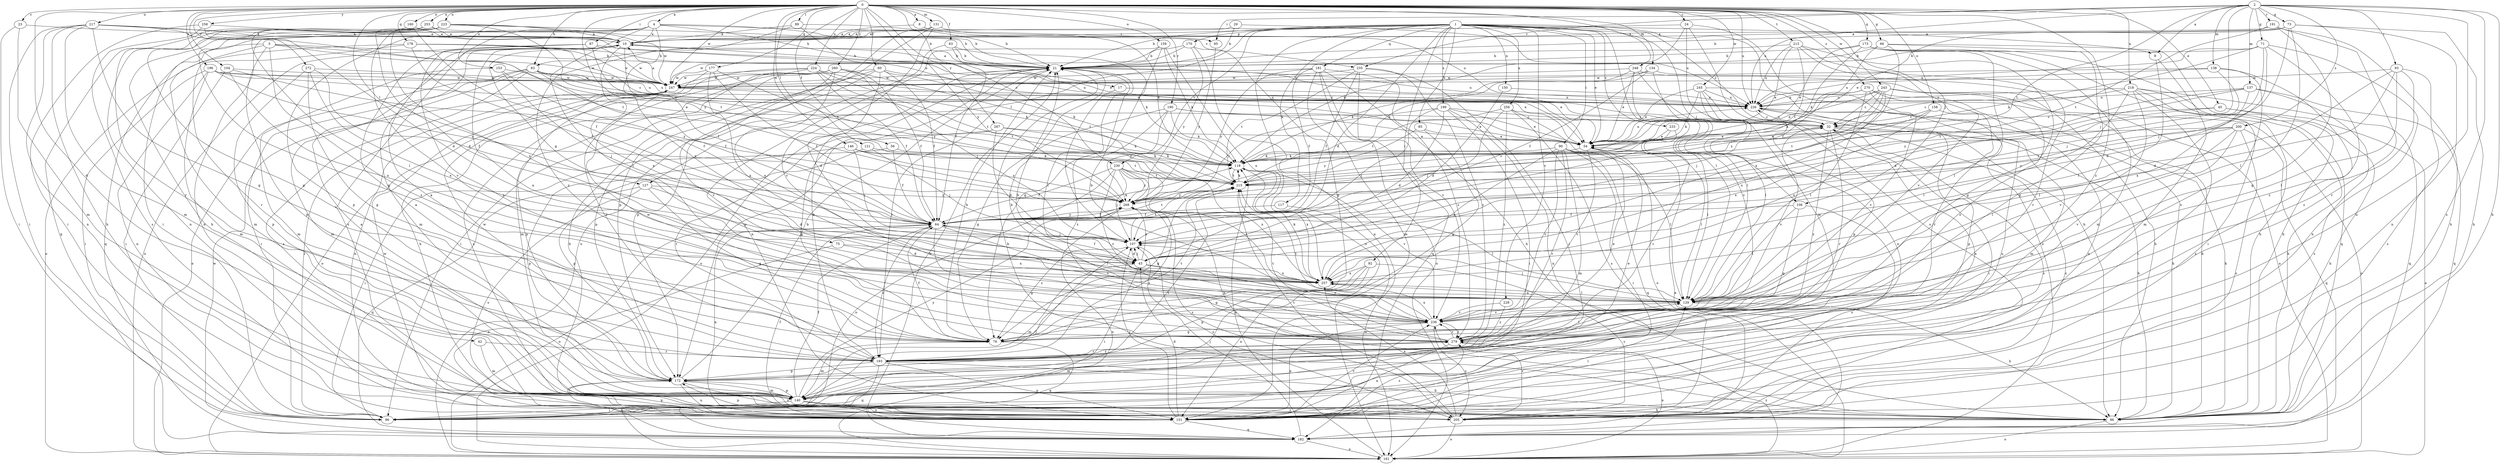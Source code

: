 strict digraph  {
0;
1;
2;
3;
4;
8;
9;
10;
17;
21;
23;
24;
29;
32;
42;
43;
45;
54;
56;
60;
63;
64;
66;
71;
73;
75;
76;
83;
85;
86;
87;
89;
90;
92;
93;
95;
96;
104;
106;
107;
117;
118;
121;
127;
129;
131;
134;
137;
138;
140;
146;
150;
151;
153;
158;
159;
160;
161;
170;
172;
173;
177;
178;
181;
182;
190;
191;
193;
196;
199;
200;
205;
213;
215;
217;
218;
223;
224;
226;
228;
230;
233;
235;
236;
243;
245;
247;
248;
253;
256;
257;
258;
260;
267;
268;
270;
272;
279;
0 -> 4  [label=a];
0 -> 8  [label=a];
0 -> 17  [label=b];
0 -> 23  [label=c];
0 -> 24  [label=c];
0 -> 42  [label=d];
0 -> 45  [label=e];
0 -> 56  [label=f];
0 -> 60  [label=f];
0 -> 63  [label=f];
0 -> 66  [label=g];
0 -> 83  [label=h];
0 -> 87  [label=i];
0 -> 89  [label=i];
0 -> 104  [label=j];
0 -> 106  [label=j];
0 -> 121  [label=l];
0 -> 127  [label=l];
0 -> 131  [label=m];
0 -> 134  [label=m];
0 -> 146  [label=n];
0 -> 153  [label=o];
0 -> 158  [label=o];
0 -> 159  [label=o];
0 -> 160  [label=o];
0 -> 173  [label=q];
0 -> 177  [label=q];
0 -> 178  [label=q];
0 -> 190  [label=r];
0 -> 196  [label=s];
0 -> 213  [label=t];
0 -> 217  [label=u];
0 -> 218  [label=u];
0 -> 223  [label=u];
0 -> 224  [label=u];
0 -> 226  [label=u];
0 -> 243  [label=w];
0 -> 245  [label=w];
0 -> 247  [label=w];
0 -> 248  [label=x];
0 -> 253  [label=x];
0 -> 258  [label=y];
0 -> 260  [label=y];
0 -> 267  [label=y];
0 -> 268  [label=y];
0 -> 270  [label=z];
0 -> 272  [label=z];
0 -> 279  [label=z];
0 -> 230  [label=c];
1 -> 9  [label=a];
1 -> 21  [label=b];
1 -> 32  [label=c];
1 -> 43  [label=d];
1 -> 54  [label=e];
1 -> 83  [label=h];
1 -> 85  [label=h];
1 -> 86  [label=h];
1 -> 90  [label=i];
1 -> 92  [label=i];
1 -> 106  [label=j];
1 -> 117  [label=k];
1 -> 127  [label=l];
1 -> 129  [label=l];
1 -> 150  [label=n];
1 -> 161  [label=o];
1 -> 170  [label=p];
1 -> 181  [label=q];
1 -> 199  [label=s];
1 -> 228  [label=v];
1 -> 230  [label=v];
1 -> 233  [label=v];
1 -> 256  [label=x];
2 -> 9  [label=a];
2 -> 71  [label=g];
2 -> 73  [label=g];
2 -> 86  [label=h];
2 -> 93  [label=i];
2 -> 95  [label=i];
2 -> 107  [label=j];
2 -> 137  [label=m];
2 -> 138  [label=m];
2 -> 151  [label=n];
2 -> 191  [label=r];
2 -> 200  [label=s];
2 -> 205  [label=s];
2 -> 215  [label=t];
2 -> 226  [label=u];
2 -> 235  [label=v];
3 -> 21  [label=b];
3 -> 54  [label=e];
3 -> 140  [label=m];
3 -> 172  [label=p];
3 -> 182  [label=q];
3 -> 247  [label=w];
3 -> 279  [label=z];
4 -> 10  [label=a];
4 -> 54  [label=e];
4 -> 95  [label=i];
4 -> 96  [label=i];
4 -> 129  [label=l];
4 -> 151  [label=n];
4 -> 172  [label=p];
4 -> 205  [label=s];
4 -> 235  [label=v];
4 -> 257  [label=x];
8 -> 10  [label=a];
8 -> 226  [label=u];
9 -> 129  [label=l];
9 -> 140  [label=m];
10 -> 21  [label=b];
10 -> 54  [label=e];
10 -> 64  [label=f];
10 -> 75  [label=g];
10 -> 140  [label=m];
10 -> 257  [label=x];
17 -> 107  [label=j];
17 -> 226  [label=u];
21 -> 10  [label=a];
21 -> 54  [label=e];
21 -> 129  [label=l];
21 -> 161  [label=o];
21 -> 172  [label=p];
21 -> 193  [label=r];
21 -> 226  [label=u];
21 -> 247  [label=w];
23 -> 10  [label=a];
23 -> 96  [label=i];
23 -> 140  [label=m];
24 -> 10  [label=a];
24 -> 118  [label=k];
24 -> 140  [label=m];
24 -> 161  [label=o];
24 -> 205  [label=s];
29 -> 10  [label=a];
29 -> 21  [label=b];
29 -> 226  [label=u];
32 -> 54  [label=e];
32 -> 86  [label=h];
32 -> 96  [label=i];
32 -> 193  [label=r];
32 -> 205  [label=s];
32 -> 226  [label=u];
32 -> 236  [label=v];
32 -> 279  [label=z];
42 -> 140  [label=m];
42 -> 193  [label=r];
43 -> 64  [label=f];
43 -> 96  [label=i];
43 -> 107  [label=j];
43 -> 140  [label=m];
43 -> 236  [label=v];
43 -> 257  [label=x];
43 -> 268  [label=y];
45 -> 32  [label=c];
45 -> 86  [label=h];
45 -> 161  [label=o];
45 -> 257  [label=x];
54 -> 118  [label=k];
54 -> 129  [label=l];
54 -> 226  [label=u];
54 -> 236  [label=v];
56 -> 64  [label=f];
56 -> 96  [label=i];
56 -> 118  [label=k];
60 -> 43  [label=d];
60 -> 64  [label=f];
60 -> 96  [label=i];
60 -> 118  [label=k];
60 -> 172  [label=p];
60 -> 226  [label=u];
60 -> 247  [label=w];
63 -> 21  [label=b];
63 -> 64  [label=f];
63 -> 118  [label=k];
63 -> 172  [label=p];
64 -> 107  [label=j];
64 -> 118  [label=k];
64 -> 129  [label=l];
64 -> 151  [label=n];
64 -> 161  [label=o];
64 -> 193  [label=r];
64 -> 215  [label=t];
64 -> 236  [label=v];
64 -> 268  [label=y];
64 -> 279  [label=z];
66 -> 21  [label=b];
66 -> 64  [label=f];
66 -> 76  [label=g];
66 -> 86  [label=h];
66 -> 257  [label=x];
71 -> 21  [label=b];
71 -> 43  [label=d];
71 -> 107  [label=j];
71 -> 118  [label=k];
71 -> 151  [label=n];
71 -> 226  [label=u];
71 -> 279  [label=z];
73 -> 10  [label=a];
73 -> 21  [label=b];
73 -> 54  [label=e];
73 -> 86  [label=h];
73 -> 107  [label=j];
73 -> 129  [label=l];
73 -> 151  [label=n];
75 -> 43  [label=d];
75 -> 151  [label=n];
75 -> 257  [label=x];
76 -> 10  [label=a];
76 -> 21  [label=b];
76 -> 64  [label=f];
76 -> 140  [label=m];
76 -> 182  [label=q];
76 -> 215  [label=t];
83 -> 54  [label=e];
83 -> 64  [label=f];
83 -> 96  [label=i];
83 -> 140  [label=m];
83 -> 161  [label=o];
83 -> 205  [label=s];
83 -> 226  [label=u];
83 -> 247  [label=w];
85 -> 54  [label=e];
85 -> 76  [label=g];
85 -> 268  [label=y];
86 -> 21  [label=b];
86 -> 161  [label=o];
87 -> 21  [label=b];
87 -> 161  [label=o];
87 -> 215  [label=t];
87 -> 247  [label=w];
87 -> 279  [label=z];
89 -> 10  [label=a];
89 -> 21  [label=b];
89 -> 268  [label=y];
89 -> 279  [label=z];
90 -> 96  [label=i];
90 -> 118  [label=k];
90 -> 129  [label=l];
90 -> 140  [label=m];
90 -> 182  [label=q];
90 -> 193  [label=r];
90 -> 236  [label=v];
90 -> 257  [label=x];
92 -> 76  [label=g];
92 -> 151  [label=n];
92 -> 172  [label=p];
92 -> 205  [label=s];
92 -> 257  [label=x];
93 -> 43  [label=d];
93 -> 129  [label=l];
93 -> 205  [label=s];
93 -> 247  [label=w];
93 -> 257  [label=x];
93 -> 279  [label=z];
95 -> 268  [label=y];
96 -> 107  [label=j];
104 -> 96  [label=i];
104 -> 247  [label=w];
104 -> 257  [label=x];
104 -> 268  [label=y];
106 -> 64  [label=f];
106 -> 76  [label=g];
106 -> 129  [label=l];
106 -> 205  [label=s];
107 -> 43  [label=d];
107 -> 76  [label=g];
107 -> 205  [label=s];
107 -> 215  [label=t];
117 -> 64  [label=f];
117 -> 161  [label=o];
118 -> 215  [label=t];
118 -> 236  [label=v];
118 -> 257  [label=x];
121 -> 107  [label=j];
121 -> 118  [label=k];
121 -> 172  [label=p];
127 -> 43  [label=d];
127 -> 76  [label=g];
127 -> 182  [label=q];
127 -> 205  [label=s];
127 -> 268  [label=y];
129 -> 21  [label=b];
129 -> 86  [label=h];
129 -> 107  [label=j];
129 -> 236  [label=v];
129 -> 257  [label=x];
131 -> 10  [label=a];
131 -> 118  [label=k];
131 -> 161  [label=o];
131 -> 172  [label=p];
131 -> 236  [label=v];
134 -> 64  [label=f];
134 -> 118  [label=k];
134 -> 129  [label=l];
134 -> 161  [label=o];
134 -> 247  [label=w];
137 -> 129  [label=l];
137 -> 182  [label=q];
137 -> 205  [label=s];
137 -> 215  [label=t];
137 -> 226  [label=u];
137 -> 268  [label=y];
138 -> 43  [label=d];
138 -> 96  [label=i];
138 -> 226  [label=u];
138 -> 247  [label=w];
138 -> 279  [label=z];
140 -> 10  [label=a];
140 -> 64  [label=f];
140 -> 86  [label=h];
140 -> 96  [label=i];
140 -> 151  [label=n];
140 -> 172  [label=p];
140 -> 205  [label=s];
140 -> 215  [label=t];
140 -> 226  [label=u];
140 -> 268  [label=y];
146 -> 107  [label=j];
146 -> 118  [label=k];
146 -> 172  [label=p];
146 -> 215  [label=t];
146 -> 268  [label=y];
150 -> 43  [label=d];
150 -> 226  [label=u];
151 -> 32  [label=c];
151 -> 43  [label=d];
151 -> 64  [label=f];
151 -> 107  [label=j];
151 -> 129  [label=l];
151 -> 172  [label=p];
151 -> 182  [label=q];
151 -> 236  [label=v];
151 -> 247  [label=w];
151 -> 279  [label=z];
153 -> 64  [label=f];
153 -> 107  [label=j];
153 -> 140  [label=m];
153 -> 247  [label=w];
158 -> 32  [label=c];
158 -> 86  [label=h];
158 -> 215  [label=t];
158 -> 257  [label=x];
159 -> 21  [label=b];
159 -> 76  [label=g];
159 -> 118  [label=k];
159 -> 151  [label=n];
159 -> 257  [label=x];
160 -> 10  [label=a];
160 -> 64  [label=f];
160 -> 182  [label=q];
161 -> 118  [label=k];
161 -> 279  [label=z];
170 -> 21  [label=b];
170 -> 76  [label=g];
170 -> 151  [label=n];
170 -> 247  [label=w];
170 -> 268  [label=y];
172 -> 21  [label=b];
172 -> 54  [label=e];
172 -> 140  [label=m];
172 -> 151  [label=n];
172 -> 182  [label=q];
172 -> 205  [label=s];
173 -> 21  [label=b];
173 -> 54  [label=e];
173 -> 86  [label=h];
173 -> 118  [label=k];
173 -> 129  [label=l];
173 -> 140  [label=m];
173 -> 182  [label=q];
177 -> 64  [label=f];
177 -> 161  [label=o];
177 -> 247  [label=w];
177 -> 257  [label=x];
177 -> 268  [label=y];
178 -> 21  [label=b];
178 -> 32  [label=c];
178 -> 64  [label=f];
178 -> 161  [label=o];
178 -> 193  [label=r];
178 -> 247  [label=w];
181 -> 64  [label=f];
181 -> 86  [label=h];
181 -> 140  [label=m];
181 -> 161  [label=o];
181 -> 182  [label=q];
181 -> 247  [label=w];
181 -> 268  [label=y];
181 -> 279  [label=z];
182 -> 21  [label=b];
182 -> 54  [label=e];
182 -> 107  [label=j];
182 -> 161  [label=o];
182 -> 247  [label=w];
190 -> 32  [label=c];
190 -> 54  [label=e];
190 -> 76  [label=g];
190 -> 118  [label=k];
190 -> 268  [label=y];
190 -> 279  [label=z];
191 -> 10  [label=a];
191 -> 76  [label=g];
191 -> 86  [label=h];
191 -> 193  [label=r];
191 -> 215  [label=t];
193 -> 10  [label=a];
193 -> 21  [label=b];
193 -> 86  [label=h];
193 -> 151  [label=n];
193 -> 172  [label=p];
193 -> 182  [label=q];
193 -> 247  [label=w];
193 -> 268  [label=y];
193 -> 279  [label=z];
196 -> 54  [label=e];
196 -> 96  [label=i];
196 -> 140  [label=m];
196 -> 151  [label=n];
196 -> 226  [label=u];
196 -> 247  [label=w];
196 -> 268  [label=y];
199 -> 32  [label=c];
199 -> 43  [label=d];
199 -> 54  [label=e];
199 -> 96  [label=i];
199 -> 107  [label=j];
199 -> 151  [label=n];
199 -> 268  [label=y];
200 -> 54  [label=e];
200 -> 129  [label=l];
200 -> 182  [label=q];
200 -> 205  [label=s];
200 -> 215  [label=t];
200 -> 236  [label=v];
200 -> 268  [label=y];
205 -> 161  [label=o];
205 -> 172  [label=p];
205 -> 215  [label=t];
205 -> 236  [label=v];
205 -> 257  [label=x];
213 -> 21  [label=b];
213 -> 54  [label=e];
213 -> 76  [label=g];
213 -> 193  [label=r];
213 -> 215  [label=t];
213 -> 226  [label=u];
213 -> 236  [label=v];
215 -> 32  [label=c];
215 -> 76  [label=g];
215 -> 118  [label=k];
215 -> 268  [label=y];
217 -> 10  [label=a];
217 -> 76  [label=g];
217 -> 86  [label=h];
217 -> 96  [label=i];
217 -> 140  [label=m];
217 -> 151  [label=n];
217 -> 215  [label=t];
217 -> 226  [label=u];
218 -> 32  [label=c];
218 -> 86  [label=h];
218 -> 96  [label=i];
218 -> 129  [label=l];
218 -> 182  [label=q];
218 -> 205  [label=s];
218 -> 226  [label=u];
218 -> 236  [label=v];
223 -> 10  [label=a];
223 -> 21  [label=b];
223 -> 76  [label=g];
223 -> 86  [label=h];
223 -> 151  [label=n];
223 -> 215  [label=t];
223 -> 236  [label=v];
223 -> 247  [label=w];
223 -> 257  [label=x];
224 -> 32  [label=c];
224 -> 64  [label=f];
224 -> 86  [label=h];
224 -> 118  [label=k];
224 -> 193  [label=r];
224 -> 215  [label=t];
224 -> 247  [label=w];
226 -> 32  [label=c];
226 -> 86  [label=h];
226 -> 140  [label=m];
226 -> 172  [label=p];
228 -> 236  [label=v];
228 -> 279  [label=z];
230 -> 64  [label=f];
230 -> 86  [label=h];
230 -> 107  [label=j];
230 -> 129  [label=l];
230 -> 161  [label=o];
230 -> 215  [label=t];
230 -> 236  [label=v];
230 -> 257  [label=x];
230 -> 268  [label=y];
233 -> 54  [label=e];
233 -> 129  [label=l];
233 -> 193  [label=r];
235 -> 64  [label=f];
235 -> 96  [label=i];
235 -> 215  [label=t];
235 -> 236  [label=v];
235 -> 247  [label=w];
235 -> 279  [label=z];
236 -> 10  [label=a];
236 -> 21  [label=b];
236 -> 76  [label=g];
236 -> 151  [label=n];
236 -> 205  [label=s];
236 -> 215  [label=t];
236 -> 257  [label=x];
236 -> 279  [label=z];
243 -> 32  [label=c];
243 -> 54  [label=e];
243 -> 86  [label=h];
243 -> 107  [label=j];
243 -> 226  [label=u];
243 -> 257  [label=x];
243 -> 268  [label=y];
243 -> 279  [label=z];
245 -> 54  [label=e];
245 -> 118  [label=k];
245 -> 129  [label=l];
245 -> 151  [label=n];
245 -> 161  [label=o];
245 -> 172  [label=p];
245 -> 226  [label=u];
247 -> 10  [label=a];
247 -> 96  [label=i];
247 -> 151  [label=n];
247 -> 172  [label=p];
247 -> 215  [label=t];
247 -> 226  [label=u];
248 -> 54  [label=e];
248 -> 86  [label=h];
248 -> 118  [label=k];
248 -> 151  [label=n];
248 -> 236  [label=v];
248 -> 247  [label=w];
253 -> 10  [label=a];
253 -> 21  [label=b];
253 -> 43  [label=d];
253 -> 76  [label=g];
253 -> 129  [label=l];
253 -> 193  [label=r];
256 -> 32  [label=c];
256 -> 107  [label=j];
256 -> 161  [label=o];
256 -> 205  [label=s];
256 -> 215  [label=t];
256 -> 279  [label=z];
257 -> 118  [label=k];
257 -> 129  [label=l];
258 -> 10  [label=a];
258 -> 43  [label=d];
258 -> 96  [label=i];
258 -> 205  [label=s];
260 -> 64  [label=f];
260 -> 86  [label=h];
260 -> 107  [label=j];
260 -> 140  [label=m];
260 -> 205  [label=s];
260 -> 215  [label=t];
260 -> 236  [label=v];
260 -> 247  [label=w];
260 -> 257  [label=x];
267 -> 43  [label=d];
267 -> 54  [label=e];
267 -> 76  [label=g];
267 -> 118  [label=k];
267 -> 193  [label=r];
268 -> 64  [label=f];
268 -> 129  [label=l];
268 -> 161  [label=o];
268 -> 205  [label=s];
270 -> 118  [label=k];
270 -> 129  [label=l];
270 -> 151  [label=n];
270 -> 193  [label=r];
270 -> 226  [label=u];
270 -> 236  [label=v];
272 -> 64  [label=f];
272 -> 76  [label=g];
272 -> 172  [label=p];
272 -> 247  [label=w];
272 -> 257  [label=x];
279 -> 21  [label=b];
279 -> 54  [label=e];
279 -> 129  [label=l];
279 -> 140  [label=m];
279 -> 151  [label=n];
279 -> 161  [label=o];
279 -> 193  [label=r];
279 -> 215  [label=t];
279 -> 236  [label=v];
279 -> 247  [label=w];
}
